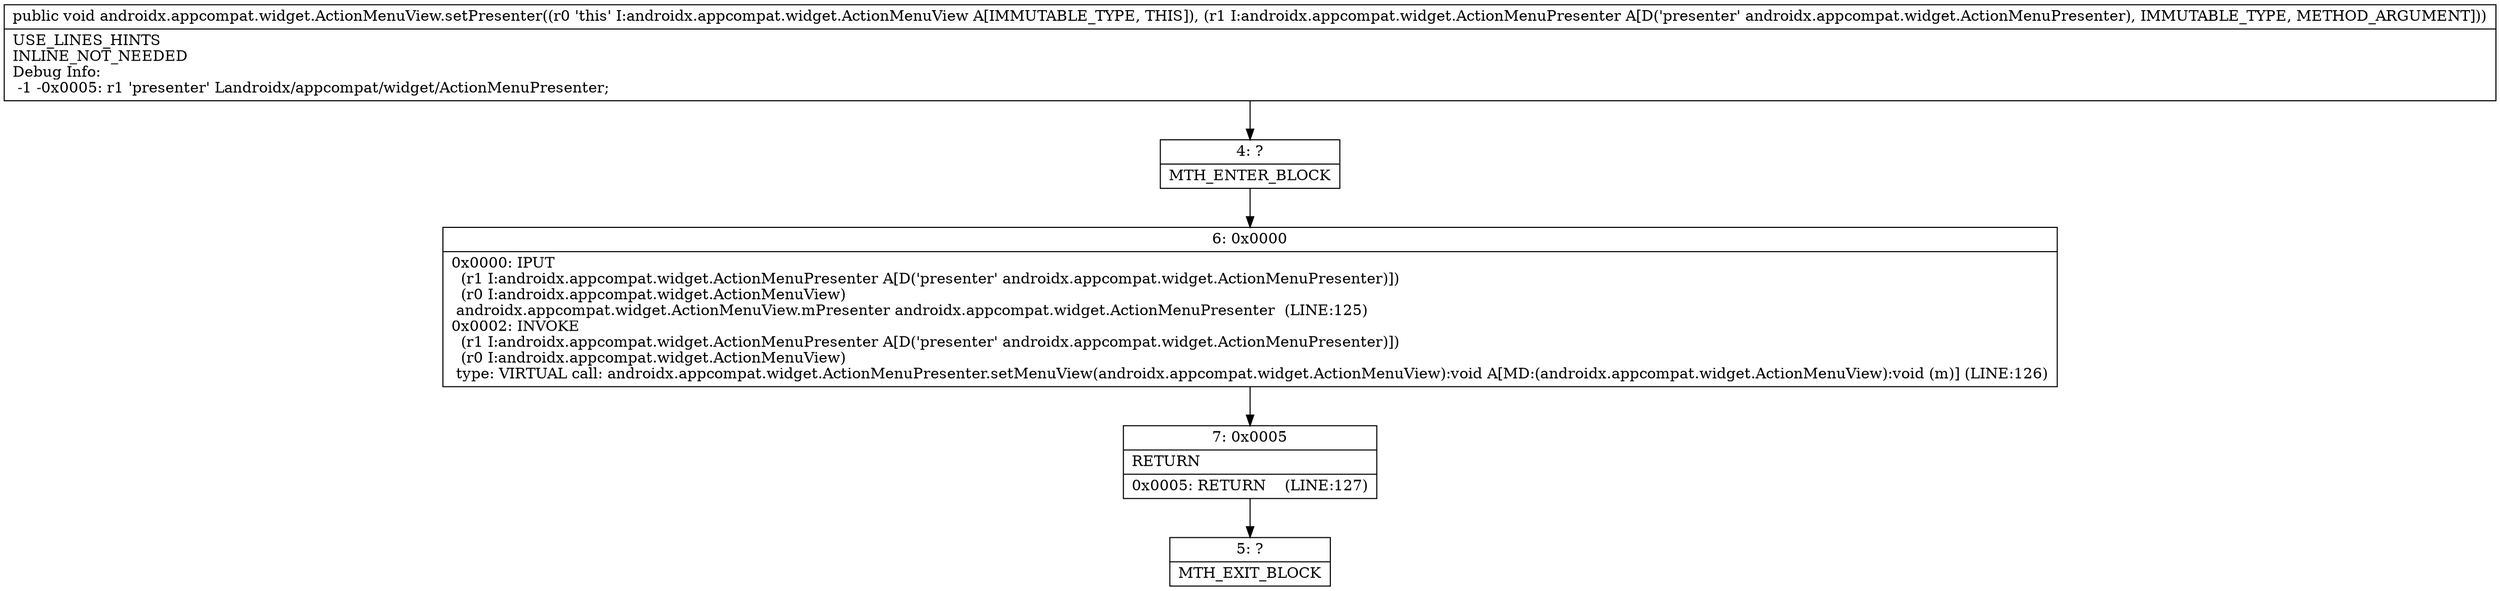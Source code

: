 digraph "CFG forandroidx.appcompat.widget.ActionMenuView.setPresenter(Landroidx\/appcompat\/widget\/ActionMenuPresenter;)V" {
Node_4 [shape=record,label="{4\:\ ?|MTH_ENTER_BLOCK\l}"];
Node_6 [shape=record,label="{6\:\ 0x0000|0x0000: IPUT  \l  (r1 I:androidx.appcompat.widget.ActionMenuPresenter A[D('presenter' androidx.appcompat.widget.ActionMenuPresenter)])\l  (r0 I:androidx.appcompat.widget.ActionMenuView)\l androidx.appcompat.widget.ActionMenuView.mPresenter androidx.appcompat.widget.ActionMenuPresenter  (LINE:125)\l0x0002: INVOKE  \l  (r1 I:androidx.appcompat.widget.ActionMenuPresenter A[D('presenter' androidx.appcompat.widget.ActionMenuPresenter)])\l  (r0 I:androidx.appcompat.widget.ActionMenuView)\l type: VIRTUAL call: androidx.appcompat.widget.ActionMenuPresenter.setMenuView(androidx.appcompat.widget.ActionMenuView):void A[MD:(androidx.appcompat.widget.ActionMenuView):void (m)] (LINE:126)\l}"];
Node_7 [shape=record,label="{7\:\ 0x0005|RETURN\l|0x0005: RETURN    (LINE:127)\l}"];
Node_5 [shape=record,label="{5\:\ ?|MTH_EXIT_BLOCK\l}"];
MethodNode[shape=record,label="{public void androidx.appcompat.widget.ActionMenuView.setPresenter((r0 'this' I:androidx.appcompat.widget.ActionMenuView A[IMMUTABLE_TYPE, THIS]), (r1 I:androidx.appcompat.widget.ActionMenuPresenter A[D('presenter' androidx.appcompat.widget.ActionMenuPresenter), IMMUTABLE_TYPE, METHOD_ARGUMENT]))  | USE_LINES_HINTS\lINLINE_NOT_NEEDED\lDebug Info:\l  \-1 \-0x0005: r1 'presenter' Landroidx\/appcompat\/widget\/ActionMenuPresenter;\l}"];
MethodNode -> Node_4;Node_4 -> Node_6;
Node_6 -> Node_7;
Node_7 -> Node_5;
}

